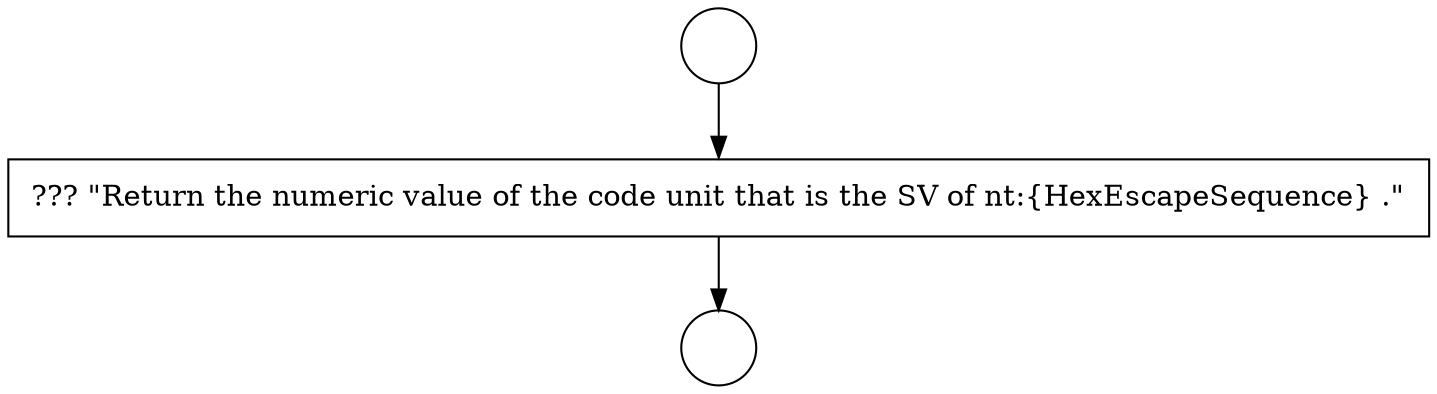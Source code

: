 digraph {
  node13316 [shape=circle label=" " color="black" fillcolor="white" style=filled]
  node13318 [shape=none, margin=0, label=<<font color="black">
    <table border="0" cellborder="1" cellspacing="0" cellpadding="10">
      <tr><td align="left">??? &quot;Return the numeric value of the code unit that is the SV of nt:{HexEscapeSequence} .&quot;</td></tr>
    </table>
  </font>> color="black" fillcolor="white" style=filled]
  node13317 [shape=circle label=" " color="black" fillcolor="white" style=filled]
  node13316 -> node13318 [ color="black"]
  node13318 -> node13317 [ color="black"]
}

